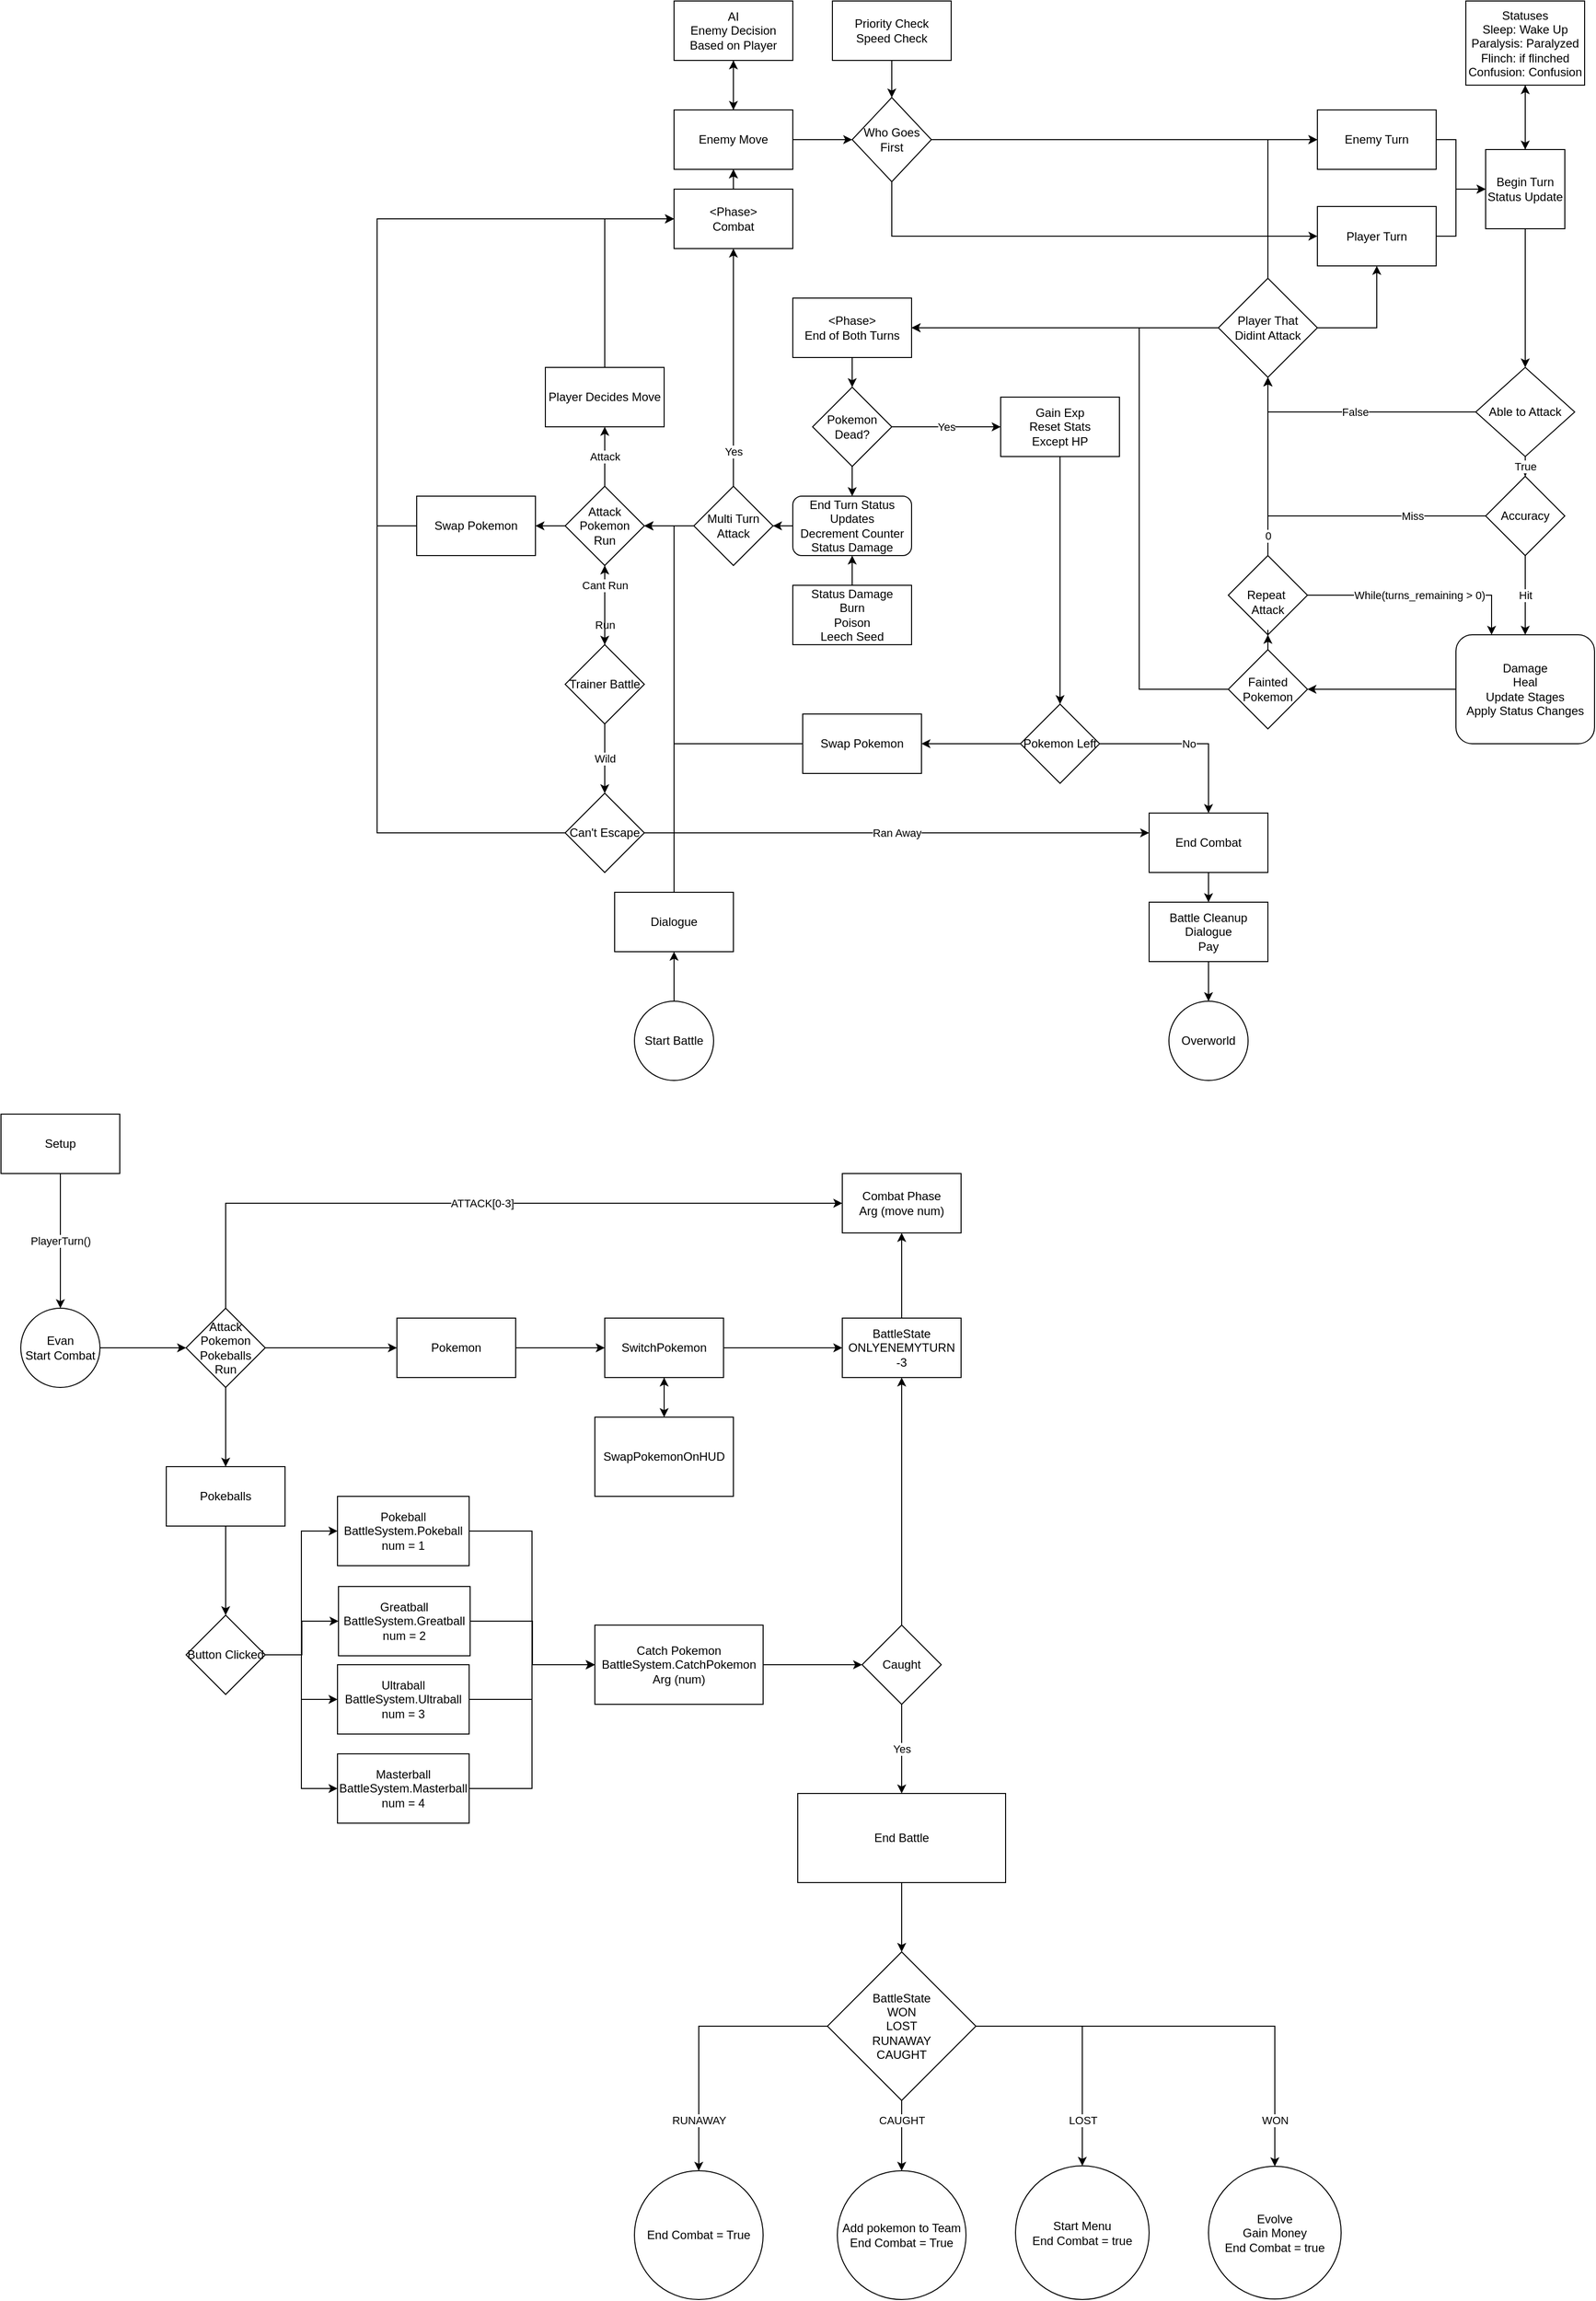 <mxfile version="14.6.0" type="device"><diagram id="C5RBs43oDa-KdzZeNtuy" name="Page-1"><mxGraphModel dx="3242" dy="1072" grid="1" gridSize="10" guides="1" tooltips="1" connect="1" arrows="1" fold="1" page="1" pageScale="1" pageWidth="827" pageHeight="1169" math="0" shadow="0"><root><mxCell id="WIyWlLk6GJQsqaUBKTNV-0"/><mxCell id="WIyWlLk6GJQsqaUBKTNV-1" parent="WIyWlLk6GJQsqaUBKTNV-0"/><mxCell id="QPzHkwEQS8CNSrnrROku-193" style="edgeStyle=orthogonalEdgeStyle;rounded=0;orthogonalLoop=1;jettySize=auto;html=1;entryX=0;entryY=0.5;entryDx=0;entryDy=0;" edge="1" parent="WIyWlLk6GJQsqaUBKTNV-1" source="QPzHkwEQS8CNSrnrROku-3" target="QPzHkwEQS8CNSrnrROku-192"><mxGeometry relative="1" as="geometry"/></mxCell><mxCell id="QPzHkwEQS8CNSrnrROku-194" style="edgeStyle=orthogonalEdgeStyle;rounded=0;orthogonalLoop=1;jettySize=auto;html=1;entryX=0;entryY=0.5;entryDx=0;entryDy=0;" edge="1" parent="WIyWlLk6GJQsqaUBKTNV-1" source="QPzHkwEQS8CNSrnrROku-3" target="QPzHkwEQS8CNSrnrROku-191"><mxGeometry relative="1" as="geometry"><Array as="points"><mxPoint x="260" y="778"/></Array></mxGeometry></mxCell><mxCell id="QPzHkwEQS8CNSrnrROku-3" value="Who Goes First&lt;br&gt;" style="rhombus;whiteSpace=wrap;html=1;" vertex="1" parent="WIyWlLk6GJQsqaUBKTNV-1"><mxGeometry x="220" y="637.5" width="80" height="85" as="geometry"/></mxCell><mxCell id="QPzHkwEQS8CNSrnrROku-172" style="edgeStyle=orthogonalEdgeStyle;rounded=0;orthogonalLoop=1;jettySize=auto;html=1;entryX=0;entryY=0.5;entryDx=0;entryDy=0;exitX=0.5;exitY=0;exitDx=0;exitDy=0;" edge="1" parent="WIyWlLk6GJQsqaUBKTNV-1" source="QPzHkwEQS8CNSrnrROku-4" target="QPzHkwEQS8CNSrnrROku-209"><mxGeometry relative="1" as="geometry"/></mxCell><mxCell id="QPzHkwEQS8CNSrnrROku-4" value="Player Decides Move" style="rounded=0;whiteSpace=wrap;html=1;" vertex="1" parent="WIyWlLk6GJQsqaUBKTNV-1"><mxGeometry x="-90" y="910" width="120" height="60" as="geometry"/></mxCell><mxCell id="QPzHkwEQS8CNSrnrROku-109" style="edgeStyle=orthogonalEdgeStyle;rounded=0;orthogonalLoop=1;jettySize=auto;html=1;" edge="1" parent="WIyWlLk6GJQsqaUBKTNV-1" source="QPzHkwEQS8CNSrnrROku-11" target="QPzHkwEQS8CNSrnrROku-3"><mxGeometry relative="1" as="geometry"/></mxCell><mxCell id="QPzHkwEQS8CNSrnrROku-114" style="edgeStyle=orthogonalEdgeStyle;rounded=0;orthogonalLoop=1;jettySize=auto;html=1;" edge="1" parent="WIyWlLk6GJQsqaUBKTNV-1" source="QPzHkwEQS8CNSrnrROku-11" target="QPzHkwEQS8CNSrnrROku-24"><mxGeometry relative="1" as="geometry"/></mxCell><mxCell id="QPzHkwEQS8CNSrnrROku-11" value="Enemy Move" style="rounded=0;whiteSpace=wrap;html=1;" vertex="1" parent="WIyWlLk6GJQsqaUBKTNV-1"><mxGeometry x="40" y="650" width="120" height="60" as="geometry"/></mxCell><mxCell id="QPzHkwEQS8CNSrnrROku-18" value="False" style="edgeStyle=orthogonalEdgeStyle;rounded=0;orthogonalLoop=1;jettySize=auto;html=1;entryX=0.5;entryY=1;entryDx=0;entryDy=0;exitX=0;exitY=0.5;exitDx=0;exitDy=0;" edge="1" parent="WIyWlLk6GJQsqaUBKTNV-1" source="QPzHkwEQS8CNSrnrROku-16" target="QPzHkwEQS8CNSrnrROku-92"><mxGeometry relative="1" as="geometry"><mxPoint x="600" y="1250" as="targetPoint"/><mxPoint x="920" y="890" as="sourcePoint"/><Array as="points"><mxPoint x="640" y="955"/></Array></mxGeometry></mxCell><mxCell id="QPzHkwEQS8CNSrnrROku-20" value="True" style="edgeStyle=orthogonalEdgeStyle;rounded=0;orthogonalLoop=1;jettySize=auto;html=1;entryX=0.5;entryY=0;entryDx=0;entryDy=0;" edge="1" parent="WIyWlLk6GJQsqaUBKTNV-1" source="QPzHkwEQS8CNSrnrROku-16" target="QPzHkwEQS8CNSrnrROku-62"><mxGeometry relative="1" as="geometry"><mxPoint x="990" y="1000" as="targetPoint"/></mxGeometry></mxCell><mxCell id="QPzHkwEQS8CNSrnrROku-16" value="Able to Attack" style="rhombus;whiteSpace=wrap;html=1;" vertex="1" parent="WIyWlLk6GJQsqaUBKTNV-1"><mxGeometry x="850" y="910" width="100" height="90" as="geometry"/></mxCell><mxCell id="QPzHkwEQS8CNSrnrROku-108" style="edgeStyle=orthogonalEdgeStyle;rounded=0;orthogonalLoop=1;jettySize=auto;html=1;entryX=0.5;entryY=0;entryDx=0;entryDy=0;" edge="1" parent="WIyWlLk6GJQsqaUBKTNV-1" source="QPzHkwEQS8CNSrnrROku-24" target="QPzHkwEQS8CNSrnrROku-11"><mxGeometry relative="1" as="geometry"/></mxCell><mxCell id="QPzHkwEQS8CNSrnrROku-24" value="AI&lt;br&gt;Enemy Decision&lt;br&gt;Based on Player" style="rounded=0;whiteSpace=wrap;html=1;" vertex="1" parent="WIyWlLk6GJQsqaUBKTNV-1"><mxGeometry x="40" y="540" width="120" height="60" as="geometry"/></mxCell><mxCell id="QPzHkwEQS8CNSrnrROku-51" value="" style="edgeStyle=orthogonalEdgeStyle;rounded=0;orthogonalLoop=1;jettySize=auto;html=1;" edge="1" parent="WIyWlLk6GJQsqaUBKTNV-1" source="QPzHkwEQS8CNSrnrROku-28" target="QPzHkwEQS8CNSrnrROku-30"><mxGeometry relative="1" as="geometry"/></mxCell><mxCell id="QPzHkwEQS8CNSrnrROku-28" value="Statuses&lt;br&gt;Sleep: Wake Up&lt;br&gt;Paralysis: Paralyzed&lt;br&gt;Flinch: if flinched&lt;br&gt;Confusion: Confusion" style="rounded=0;whiteSpace=wrap;html=1;" vertex="1" parent="WIyWlLk6GJQsqaUBKTNV-1"><mxGeometry x="840" y="540" width="120" height="85" as="geometry"/></mxCell><mxCell id="QPzHkwEQS8CNSrnrROku-206" value="" style="edgeStyle=orthogonalEdgeStyle;rounded=0;orthogonalLoop=1;jettySize=auto;html=1;" edge="1" parent="WIyWlLk6GJQsqaUBKTNV-1" source="QPzHkwEQS8CNSrnrROku-29" target="QPzHkwEQS8CNSrnrROku-89"><mxGeometry relative="1" as="geometry"/></mxCell><mxCell id="QPzHkwEQS8CNSrnrROku-29" value="End Turn Status Updates&lt;br&gt;Decrement Counter&lt;br&gt;Status Damage" style="rounded=1;whiteSpace=wrap;html=1;" vertex="1" parent="WIyWlLk6GJQsqaUBKTNV-1"><mxGeometry x="160" y="1040" width="120" height="60" as="geometry"/></mxCell><mxCell id="QPzHkwEQS8CNSrnrROku-54" style="edgeStyle=orthogonalEdgeStyle;rounded=0;orthogonalLoop=1;jettySize=auto;html=1;" edge="1" parent="WIyWlLk6GJQsqaUBKTNV-1" source="QPzHkwEQS8CNSrnrROku-30" target="QPzHkwEQS8CNSrnrROku-16"><mxGeometry relative="1" as="geometry"/></mxCell><mxCell id="QPzHkwEQS8CNSrnrROku-55" style="edgeStyle=orthogonalEdgeStyle;rounded=0;orthogonalLoop=1;jettySize=auto;html=1;entryX=0.5;entryY=1;entryDx=0;entryDy=0;" edge="1" parent="WIyWlLk6GJQsqaUBKTNV-1" source="QPzHkwEQS8CNSrnrROku-30" target="QPzHkwEQS8CNSrnrROku-28"><mxGeometry relative="1" as="geometry"><mxPoint x="620" y="639.5" as="targetPoint"/><Array as="points"><mxPoint x="900" y="690"/><mxPoint x="900" y="690"/></Array></mxGeometry></mxCell><mxCell id="QPzHkwEQS8CNSrnrROku-30" value="Begin Turn Status Update" style="whiteSpace=wrap;html=1;aspect=fixed;" vertex="1" parent="WIyWlLk6GJQsqaUBKTNV-1"><mxGeometry x="860" y="690" width="80" height="80" as="geometry"/></mxCell><mxCell id="QPzHkwEQS8CNSrnrROku-203" style="edgeStyle=orthogonalEdgeStyle;rounded=0;orthogonalLoop=1;jettySize=auto;html=1;entryX=1;entryY=0.5;entryDx=0;entryDy=0;" edge="1" parent="WIyWlLk6GJQsqaUBKTNV-1" source="QPzHkwEQS8CNSrnrROku-34" target="QPzHkwEQS8CNSrnrROku-202"><mxGeometry relative="1" as="geometry"/></mxCell><mxCell id="QPzHkwEQS8CNSrnrROku-34" value="Damage&lt;br&gt;Heal&lt;br&gt;Update Stages&lt;br&gt;Apply Status Changes&lt;br&gt;" style="rounded=1;whiteSpace=wrap;html=1;" vertex="1" parent="WIyWlLk6GJQsqaUBKTNV-1"><mxGeometry x="830" y="1180" width="140" height="110" as="geometry"/></mxCell><mxCell id="QPzHkwEQS8CNSrnrROku-80" value="Yes" style="edgeStyle=orthogonalEdgeStyle;rounded=0;orthogonalLoop=1;jettySize=auto;html=1;entryX=0;entryY=0.5;entryDx=0;entryDy=0;" edge="1" parent="WIyWlLk6GJQsqaUBKTNV-1" source="QPzHkwEQS8CNSrnrROku-56" target="QPzHkwEQS8CNSrnrROku-81"><mxGeometry relative="1" as="geometry"><mxPoint x="330" y="960.0" as="targetPoint"/></mxGeometry></mxCell><mxCell id="QPzHkwEQS8CNSrnrROku-208" value="" style="edgeStyle=orthogonalEdgeStyle;rounded=0;orthogonalLoop=1;jettySize=auto;html=1;" edge="1" parent="WIyWlLk6GJQsqaUBKTNV-1" source="QPzHkwEQS8CNSrnrROku-56" target="QPzHkwEQS8CNSrnrROku-29"><mxGeometry relative="1" as="geometry"/></mxCell><mxCell id="QPzHkwEQS8CNSrnrROku-56" value="Pokemon Dead?" style="rhombus;whiteSpace=wrap;html=1;" vertex="1" parent="WIyWlLk6GJQsqaUBKTNV-1"><mxGeometry x="180" y="930" width="80" height="80" as="geometry"/></mxCell><mxCell id="QPzHkwEQS8CNSrnrROku-63" value="Miss" style="edgeStyle=orthogonalEdgeStyle;rounded=0;orthogonalLoop=1;jettySize=auto;html=1;entryX=0.5;entryY=1;entryDx=0;entryDy=0;" edge="1" parent="WIyWlLk6GJQsqaUBKTNV-1" source="QPzHkwEQS8CNSrnrROku-62" target="QPzHkwEQS8CNSrnrROku-92"><mxGeometry x="-0.59" relative="1" as="geometry"><mxPoint as="offset"/></mxGeometry></mxCell><mxCell id="QPzHkwEQS8CNSrnrROku-77" value="Hit" style="edgeStyle=orthogonalEdgeStyle;rounded=0;orthogonalLoop=1;jettySize=auto;html=1;" edge="1" parent="WIyWlLk6GJQsqaUBKTNV-1" source="QPzHkwEQS8CNSrnrROku-62" target="QPzHkwEQS8CNSrnrROku-34"><mxGeometry relative="1" as="geometry"/></mxCell><mxCell id="QPzHkwEQS8CNSrnrROku-62" value="Accuracy" style="rhombus;whiteSpace=wrap;html=1;" vertex="1" parent="WIyWlLk6GJQsqaUBKTNV-1"><mxGeometry x="860" y="1020" width="80" height="80" as="geometry"/></mxCell><mxCell id="QPzHkwEQS8CNSrnrROku-98" value="While(turns_remaining &amp;gt; 0)" style="edgeStyle=orthogonalEdgeStyle;rounded=0;orthogonalLoop=1;jettySize=auto;html=1;entryX=0.25;entryY=0;entryDx=0;entryDy=0;exitX=1;exitY=0.5;exitDx=0;exitDy=0;" edge="1" parent="WIyWlLk6GJQsqaUBKTNV-1" source="QPzHkwEQS8CNSrnrROku-70"><mxGeometry relative="1" as="geometry"><mxPoint x="761.0" y="1150" as="sourcePoint"/><mxPoint x="866.0" y="1180" as="targetPoint"/><Array as="points"><mxPoint x="866" y="1140"/></Array></mxGeometry></mxCell><mxCell id="QPzHkwEQS8CNSrnrROku-134" value="0" style="edgeStyle=orthogonalEdgeStyle;rounded=0;orthogonalLoop=1;jettySize=auto;html=1;" edge="1" parent="WIyWlLk6GJQsqaUBKTNV-1" source="QPzHkwEQS8CNSrnrROku-70" target="QPzHkwEQS8CNSrnrROku-92"><mxGeometry x="-0.773" relative="1" as="geometry"><Array as="points"><mxPoint x="640" y="1010"/><mxPoint x="640" y="1010"/></Array><mxPoint as="offset"/></mxGeometry></mxCell><mxCell id="QPzHkwEQS8CNSrnrROku-70" value="&lt;br&gt;Repeat&amp;nbsp; &lt;br&gt;Attack" style="rhombus;whiteSpace=wrap;html=1;" vertex="1" parent="WIyWlLk6GJQsqaUBKTNV-1"><mxGeometry x="600" y="1100" width="80" height="80" as="geometry"/></mxCell><mxCell id="QPzHkwEQS8CNSrnrROku-117" style="edgeStyle=orthogonalEdgeStyle;rounded=0;orthogonalLoop=1;jettySize=auto;html=1;entryX=0.5;entryY=0;entryDx=0;entryDy=0;" edge="1" parent="WIyWlLk6GJQsqaUBKTNV-1" source="QPzHkwEQS8CNSrnrROku-81" target="QPzHkwEQS8CNSrnrROku-123"><mxGeometry relative="1" as="geometry"/></mxCell><mxCell id="QPzHkwEQS8CNSrnrROku-81" value="Gain Exp&lt;br&gt;Reset Stats&lt;br&gt;Except HP" style="rounded=0;whiteSpace=wrap;html=1;" vertex="1" parent="WIyWlLk6GJQsqaUBKTNV-1"><mxGeometry x="370" y="940" width="120" height="60" as="geometry"/></mxCell><mxCell id="QPzHkwEQS8CNSrnrROku-176" style="edgeStyle=orthogonalEdgeStyle;rounded=0;orthogonalLoop=1;jettySize=auto;html=1;entryX=1;entryY=0.5;entryDx=0;entryDy=0;" edge="1" parent="WIyWlLk6GJQsqaUBKTNV-1" source="QPzHkwEQS8CNSrnrROku-89" target="QPzHkwEQS8CNSrnrROku-115"><mxGeometry relative="1" as="geometry"/></mxCell><mxCell id="QPzHkwEQS8CNSrnrROku-178" value="Yes" style="edgeStyle=orthogonalEdgeStyle;rounded=0;orthogonalLoop=1;jettySize=auto;html=1;entryX=0.5;entryY=1;entryDx=0;entryDy=0;exitX=0.5;exitY=0;exitDx=0;exitDy=0;" edge="1" parent="WIyWlLk6GJQsqaUBKTNV-1" source="QPzHkwEQS8CNSrnrROku-89" target="QPzHkwEQS8CNSrnrROku-209"><mxGeometry x="-0.716" relative="1" as="geometry"><Array as="points"><mxPoint x="100" y="800"/><mxPoint x="100" y="800"/></Array><mxPoint y="-1" as="offset"/></mxGeometry></mxCell><mxCell id="QPzHkwEQS8CNSrnrROku-89" value="Multi Turn Attack" style="rhombus;whiteSpace=wrap;html=1;" vertex="1" parent="WIyWlLk6GJQsqaUBKTNV-1"><mxGeometry x="60" y="1030" width="80" height="80" as="geometry"/></mxCell><mxCell id="QPzHkwEQS8CNSrnrROku-133" value="" style="edgeStyle=orthogonalEdgeStyle;rounded=0;orthogonalLoop=1;jettySize=auto;html=1;" edge="1" parent="WIyWlLk6GJQsqaUBKTNV-1" source="QPzHkwEQS8CNSrnrROku-92" target="QPzHkwEQS8CNSrnrROku-144"><mxGeometry relative="1" as="geometry"><Array as="points"><mxPoint x="480" y="870"/><mxPoint x="480" y="870"/></Array></mxGeometry></mxCell><mxCell id="QPzHkwEQS8CNSrnrROku-199" style="edgeStyle=orthogonalEdgeStyle;rounded=0;orthogonalLoop=1;jettySize=auto;html=1;entryX=0;entryY=0.5;entryDx=0;entryDy=0;" edge="1" parent="WIyWlLk6GJQsqaUBKTNV-1" source="QPzHkwEQS8CNSrnrROku-92" target="QPzHkwEQS8CNSrnrROku-192"><mxGeometry relative="1" as="geometry"/></mxCell><mxCell id="QPzHkwEQS8CNSrnrROku-201" style="edgeStyle=orthogonalEdgeStyle;rounded=0;orthogonalLoop=1;jettySize=auto;html=1;entryX=0.5;entryY=1;entryDx=0;entryDy=0;" edge="1" parent="WIyWlLk6GJQsqaUBKTNV-1" source="QPzHkwEQS8CNSrnrROku-92" target="QPzHkwEQS8CNSrnrROku-191"><mxGeometry relative="1" as="geometry"><Array as="points"><mxPoint x="750" y="870"/></Array></mxGeometry></mxCell><mxCell id="QPzHkwEQS8CNSrnrROku-92" value="Player That &lt;br&gt;Didint Attack" style="rhombus;whiteSpace=wrap;html=1;" vertex="1" parent="WIyWlLk6GJQsqaUBKTNV-1"><mxGeometry x="590" y="820" width="100" height="100" as="geometry"/></mxCell><mxCell id="QPzHkwEQS8CNSrnrROku-177" value="Attack" style="edgeStyle=orthogonalEdgeStyle;rounded=0;orthogonalLoop=1;jettySize=auto;html=1;entryX=0.5;entryY=1;entryDx=0;entryDy=0;" edge="1" parent="WIyWlLk6GJQsqaUBKTNV-1" source="QPzHkwEQS8CNSrnrROku-115" target="QPzHkwEQS8CNSrnrROku-4"><mxGeometry relative="1" as="geometry"/></mxCell><mxCell id="QPzHkwEQS8CNSrnrROku-180" style="edgeStyle=orthogonalEdgeStyle;rounded=0;orthogonalLoop=1;jettySize=auto;html=1;entryX=1;entryY=0.5;entryDx=0;entryDy=0;" edge="1" parent="WIyWlLk6GJQsqaUBKTNV-1" source="QPzHkwEQS8CNSrnrROku-115" target="QPzHkwEQS8CNSrnrROku-116"><mxGeometry relative="1" as="geometry"/></mxCell><mxCell id="QPzHkwEQS8CNSrnrROku-187" value="Run" style="edgeStyle=orthogonalEdgeStyle;rounded=0;orthogonalLoop=1;jettySize=auto;html=1;entryX=0.5;entryY=0;entryDx=0;entryDy=0;" edge="1" parent="WIyWlLk6GJQsqaUBKTNV-1" source="QPzHkwEQS8CNSrnrROku-115" target="QPzHkwEQS8CNSrnrROku-135"><mxGeometry x="0.5" relative="1" as="geometry"><mxPoint as="offset"/></mxGeometry></mxCell><mxCell id="QPzHkwEQS8CNSrnrROku-115" value="Attack&lt;br&gt;Pokemon&lt;br&gt;Run" style="rhombus;whiteSpace=wrap;html=1;" vertex="1" parent="WIyWlLk6GJQsqaUBKTNV-1"><mxGeometry x="-70" y="1030" width="80" height="80" as="geometry"/></mxCell><mxCell id="QPzHkwEQS8CNSrnrROku-129" style="edgeStyle=orthogonalEdgeStyle;rounded=0;orthogonalLoop=1;jettySize=auto;html=1;entryX=0;entryY=0.5;entryDx=0;entryDy=0;exitX=0;exitY=0.5;exitDx=0;exitDy=0;" edge="1" parent="WIyWlLk6GJQsqaUBKTNV-1" source="QPzHkwEQS8CNSrnrROku-116" target="QPzHkwEQS8CNSrnrROku-209"><mxGeometry relative="1" as="geometry"><Array as="points"><mxPoint x="-260" y="1070"/><mxPoint x="-260" y="760"/></Array></mxGeometry></mxCell><mxCell id="QPzHkwEQS8CNSrnrROku-116" value="Swap Pokemon" style="rounded=0;whiteSpace=wrap;html=1;" vertex="1" parent="WIyWlLk6GJQsqaUBKTNV-1"><mxGeometry x="-220" y="1040" width="120" height="60" as="geometry"/></mxCell><mxCell id="QPzHkwEQS8CNSrnrROku-125" value="No" style="edgeStyle=orthogonalEdgeStyle;rounded=0;orthogonalLoop=1;jettySize=auto;html=1;" edge="1" parent="WIyWlLk6GJQsqaUBKTNV-1" source="QPzHkwEQS8CNSrnrROku-123" target="QPzHkwEQS8CNSrnrROku-126"><mxGeometry relative="1" as="geometry"><mxPoint x="580.0" y="1400" as="targetPoint"/></mxGeometry></mxCell><mxCell id="QPzHkwEQS8CNSrnrROku-167" style="edgeStyle=orthogonalEdgeStyle;rounded=0;orthogonalLoop=1;jettySize=auto;html=1;entryX=1;entryY=0.5;entryDx=0;entryDy=0;" edge="1" parent="WIyWlLk6GJQsqaUBKTNV-1" source="QPzHkwEQS8CNSrnrROku-123" target="QPzHkwEQS8CNSrnrROku-166"><mxGeometry relative="1" as="geometry"/></mxCell><mxCell id="QPzHkwEQS8CNSrnrROku-123" value="Pokemon Left" style="rhombus;whiteSpace=wrap;html=1;" vertex="1" parent="WIyWlLk6GJQsqaUBKTNV-1"><mxGeometry x="390" y="1250" width="80" height="80" as="geometry"/></mxCell><mxCell id="QPzHkwEQS8CNSrnrROku-152" style="edgeStyle=orthogonalEdgeStyle;rounded=0;orthogonalLoop=1;jettySize=auto;html=1;entryX=0.5;entryY=0;entryDx=0;entryDy=0;" edge="1" parent="WIyWlLk6GJQsqaUBKTNV-1" source="QPzHkwEQS8CNSrnrROku-126" target="QPzHkwEQS8CNSrnrROku-183"><mxGeometry relative="1" as="geometry"><mxPoint x="580.059" y="1450" as="targetPoint"/></mxGeometry></mxCell><mxCell id="QPzHkwEQS8CNSrnrROku-126" value="End Combat" style="rounded=0;whiteSpace=wrap;html=1;" vertex="1" parent="WIyWlLk6GJQsqaUBKTNV-1"><mxGeometry x="520.0" y="1360" width="120" height="60" as="geometry"/></mxCell><mxCell id="QPzHkwEQS8CNSrnrROku-140" value="Wild" style="edgeStyle=orthogonalEdgeStyle;rounded=0;orthogonalLoop=1;jettySize=auto;html=1;entryX=0.5;entryY=0;entryDx=0;entryDy=0;" edge="1" parent="WIyWlLk6GJQsqaUBKTNV-1" source="QPzHkwEQS8CNSrnrROku-135" target="QPzHkwEQS8CNSrnrROku-139"><mxGeometry relative="1" as="geometry"/></mxCell><mxCell id="QPzHkwEQS8CNSrnrROku-188" value="Cant Run" style="edgeStyle=orthogonalEdgeStyle;rounded=0;orthogonalLoop=1;jettySize=auto;html=1;entryX=0.5;entryY=1;entryDx=0;entryDy=0;" edge="1" parent="WIyWlLk6GJQsqaUBKTNV-1" source="QPzHkwEQS8CNSrnrROku-135" target="QPzHkwEQS8CNSrnrROku-115"><mxGeometry x="0.5" relative="1" as="geometry"><mxPoint as="offset"/></mxGeometry></mxCell><mxCell id="QPzHkwEQS8CNSrnrROku-135" value="Trainer Battle" style="rhombus;whiteSpace=wrap;html=1;" vertex="1" parent="WIyWlLk6GJQsqaUBKTNV-1"><mxGeometry x="-70" y="1190" width="80" height="80" as="geometry"/></mxCell><mxCell id="QPzHkwEQS8CNSrnrROku-141" value="Ran Away" style="edgeStyle=orthogonalEdgeStyle;rounded=0;orthogonalLoop=1;jettySize=auto;html=1;exitX=1;exitY=0.5;exitDx=0;exitDy=0;" edge="1" parent="WIyWlLk6GJQsqaUBKTNV-1" source="QPzHkwEQS8CNSrnrROku-139" target="QPzHkwEQS8CNSrnrROku-126"><mxGeometry relative="1" as="geometry"><Array as="points"><mxPoint x="90" y="1380"/><mxPoint x="90" y="1380"/></Array></mxGeometry></mxCell><mxCell id="QPzHkwEQS8CNSrnrROku-189" style="edgeStyle=orthogonalEdgeStyle;rounded=0;orthogonalLoop=1;jettySize=auto;html=1;entryX=0;entryY=0.5;entryDx=0;entryDy=0;" edge="1" parent="WIyWlLk6GJQsqaUBKTNV-1" source="QPzHkwEQS8CNSrnrROku-139" target="QPzHkwEQS8CNSrnrROku-209"><mxGeometry relative="1" as="geometry"><Array as="points"><mxPoint x="-260" y="1380"/><mxPoint x="-260" y="760"/></Array></mxGeometry></mxCell><mxCell id="QPzHkwEQS8CNSrnrROku-139" value="Can't Escape" style="rhombus;whiteSpace=wrap;html=1;" vertex="1" parent="WIyWlLk6GJQsqaUBKTNV-1"><mxGeometry x="-70" y="1340" width="80" height="80" as="geometry"/></mxCell><mxCell id="QPzHkwEQS8CNSrnrROku-207" value="" style="edgeStyle=orthogonalEdgeStyle;rounded=0;orthogonalLoop=1;jettySize=auto;html=1;" edge="1" parent="WIyWlLk6GJQsqaUBKTNV-1" source="QPzHkwEQS8CNSrnrROku-144" target="QPzHkwEQS8CNSrnrROku-56"><mxGeometry relative="1" as="geometry"/></mxCell><mxCell id="QPzHkwEQS8CNSrnrROku-144" value="&amp;lt;Phase&amp;gt;&lt;br&gt;End of Both Turns" style="rounded=0;whiteSpace=wrap;html=1;" vertex="1" parent="WIyWlLk6GJQsqaUBKTNV-1"><mxGeometry x="160" y="840" width="120" height="60" as="geometry"/></mxCell><mxCell id="QPzHkwEQS8CNSrnrROku-150" style="edgeStyle=orthogonalEdgeStyle;rounded=0;orthogonalLoop=1;jettySize=auto;html=1;entryX=0.5;entryY=1;entryDx=0;entryDy=0;" edge="1" parent="WIyWlLk6GJQsqaUBKTNV-1" source="QPzHkwEQS8CNSrnrROku-149" target="QPzHkwEQS8CNSrnrROku-29"><mxGeometry relative="1" as="geometry"/></mxCell><mxCell id="QPzHkwEQS8CNSrnrROku-149" value="Status Damage&lt;br&gt;Burn&lt;br&gt;Poison&lt;br&gt;Leech Seed&lt;br&gt;" style="rounded=0;whiteSpace=wrap;html=1;" vertex="1" parent="WIyWlLk6GJQsqaUBKTNV-1"><mxGeometry x="160" y="1130" width="120" height="60" as="geometry"/></mxCell><mxCell id="QPzHkwEQS8CNSrnrROku-159" value="Overworld" style="ellipse;whiteSpace=wrap;html=1;aspect=fixed;" vertex="1" parent="WIyWlLk6GJQsqaUBKTNV-1"><mxGeometry x="540" y="1550" width="80" height="80" as="geometry"/></mxCell><mxCell id="QPzHkwEQS8CNSrnrROku-163" style="edgeStyle=orthogonalEdgeStyle;rounded=0;orthogonalLoop=1;jettySize=auto;html=1;entryX=0.5;entryY=1;entryDx=0;entryDy=0;" edge="1" parent="WIyWlLk6GJQsqaUBKTNV-1" source="QPzHkwEQS8CNSrnrROku-161" target="QPzHkwEQS8CNSrnrROku-162"><mxGeometry relative="1" as="geometry"/></mxCell><mxCell id="QPzHkwEQS8CNSrnrROku-161" value="Start Battle" style="ellipse;whiteSpace=wrap;html=1;aspect=fixed;" vertex="1" parent="WIyWlLk6GJQsqaUBKTNV-1"><mxGeometry y="1550" width="80" height="80" as="geometry"/></mxCell><mxCell id="QPzHkwEQS8CNSrnrROku-164" style="edgeStyle=orthogonalEdgeStyle;rounded=0;orthogonalLoop=1;jettySize=auto;html=1;entryX=1;entryY=0.5;entryDx=0;entryDy=0;" edge="1" parent="WIyWlLk6GJQsqaUBKTNV-1" source="QPzHkwEQS8CNSrnrROku-162" target="QPzHkwEQS8CNSrnrROku-115"><mxGeometry relative="1" as="geometry"><Array as="points"><mxPoint x="40" y="1070"/></Array></mxGeometry></mxCell><mxCell id="QPzHkwEQS8CNSrnrROku-162" value="Dialogue" style="rounded=0;whiteSpace=wrap;html=1;" vertex="1" parent="WIyWlLk6GJQsqaUBKTNV-1"><mxGeometry x="-20" y="1440" width="120" height="60" as="geometry"/></mxCell><mxCell id="QPzHkwEQS8CNSrnrROku-168" style="edgeStyle=orthogonalEdgeStyle;rounded=0;orthogonalLoop=1;jettySize=auto;html=1;entryX=1;entryY=0.5;entryDx=0;entryDy=0;exitX=0;exitY=0.5;exitDx=0;exitDy=0;" edge="1" parent="WIyWlLk6GJQsqaUBKTNV-1" source="QPzHkwEQS8CNSrnrROku-166" target="QPzHkwEQS8CNSrnrROku-115"><mxGeometry relative="1" as="geometry"><Array as="points"><mxPoint x="40" y="1290"/><mxPoint x="40" y="1070"/></Array></mxGeometry></mxCell><mxCell id="QPzHkwEQS8CNSrnrROku-166" value="Swap Pokemon" style="rounded=0;whiteSpace=wrap;html=1;" vertex="1" parent="WIyWlLk6GJQsqaUBKTNV-1"><mxGeometry x="170" y="1260" width="120" height="60" as="geometry"/></mxCell><mxCell id="QPzHkwEQS8CNSrnrROku-182" style="edgeStyle=orthogonalEdgeStyle;rounded=0;orthogonalLoop=1;jettySize=auto;html=1;" edge="1" parent="WIyWlLk6GJQsqaUBKTNV-1" source="QPzHkwEQS8CNSrnrROku-181" target="QPzHkwEQS8CNSrnrROku-3"><mxGeometry relative="1" as="geometry"/></mxCell><mxCell id="QPzHkwEQS8CNSrnrROku-181" value="Priority Check&lt;br&gt;Speed Check&lt;br&gt;" style="rounded=0;whiteSpace=wrap;html=1;" vertex="1" parent="WIyWlLk6GJQsqaUBKTNV-1"><mxGeometry x="200" y="540" width="120" height="60" as="geometry"/></mxCell><mxCell id="QPzHkwEQS8CNSrnrROku-184" style="edgeStyle=orthogonalEdgeStyle;rounded=0;orthogonalLoop=1;jettySize=auto;html=1;entryX=0.5;entryY=0;entryDx=0;entryDy=0;" edge="1" parent="WIyWlLk6GJQsqaUBKTNV-1" source="QPzHkwEQS8CNSrnrROku-183" target="QPzHkwEQS8CNSrnrROku-159"><mxGeometry relative="1" as="geometry"/></mxCell><mxCell id="QPzHkwEQS8CNSrnrROku-183" value="Battle Cleanup&lt;br&gt;Dialogue&lt;br&gt;Pay" style="rounded=0;whiteSpace=wrap;html=1;" vertex="1" parent="WIyWlLk6GJQsqaUBKTNV-1"><mxGeometry x="520" y="1450" width="120" height="60" as="geometry"/></mxCell><mxCell id="QPzHkwEQS8CNSrnrROku-196" style="edgeStyle=orthogonalEdgeStyle;rounded=0;orthogonalLoop=1;jettySize=auto;html=1;exitX=1;exitY=0.5;exitDx=0;exitDy=0;entryX=0;entryY=0.5;entryDx=0;entryDy=0;" edge="1" parent="WIyWlLk6GJQsqaUBKTNV-1" source="QPzHkwEQS8CNSrnrROku-191" target="QPzHkwEQS8CNSrnrROku-30"><mxGeometry relative="1" as="geometry"><mxPoint x="860" y="700" as="targetPoint"/><Array as="points"><mxPoint x="830" y="778"/><mxPoint x="830" y="730"/></Array></mxGeometry></mxCell><mxCell id="QPzHkwEQS8CNSrnrROku-191" value="Player Turn" style="rounded=0;whiteSpace=wrap;html=1;" vertex="1" parent="WIyWlLk6GJQsqaUBKTNV-1"><mxGeometry x="690" y="747.5" width="120" height="60" as="geometry"/></mxCell><mxCell id="QPzHkwEQS8CNSrnrROku-195" style="edgeStyle=orthogonalEdgeStyle;rounded=0;orthogonalLoop=1;jettySize=auto;html=1;" edge="1" parent="WIyWlLk6GJQsqaUBKTNV-1" source="QPzHkwEQS8CNSrnrROku-192" target="QPzHkwEQS8CNSrnrROku-30"><mxGeometry relative="1" as="geometry"><Array as="points"><mxPoint x="830" y="680"/><mxPoint x="830" y="730"/></Array></mxGeometry></mxCell><mxCell id="QPzHkwEQS8CNSrnrROku-192" value="Enemy Turn" style="rounded=0;whiteSpace=wrap;html=1;" vertex="1" parent="WIyWlLk6GJQsqaUBKTNV-1"><mxGeometry x="690" y="650" width="120" height="60" as="geometry"/></mxCell><mxCell id="QPzHkwEQS8CNSrnrROku-204" style="edgeStyle=orthogonalEdgeStyle;rounded=0;orthogonalLoop=1;jettySize=auto;html=1;entryX=0.5;entryY=1;entryDx=0;entryDy=0;" edge="1" parent="WIyWlLk6GJQsqaUBKTNV-1" source="QPzHkwEQS8CNSrnrROku-202" target="QPzHkwEQS8CNSrnrROku-70"><mxGeometry relative="1" as="geometry"/></mxCell><mxCell id="QPzHkwEQS8CNSrnrROku-205" style="edgeStyle=orthogonalEdgeStyle;rounded=0;orthogonalLoop=1;jettySize=auto;html=1;" edge="1" parent="WIyWlLk6GJQsqaUBKTNV-1" source="QPzHkwEQS8CNSrnrROku-202"><mxGeometry relative="1" as="geometry"><mxPoint x="280" y="870" as="targetPoint"/><Array as="points"><mxPoint x="510" y="1235"/><mxPoint x="510" y="870"/><mxPoint x="280" y="870"/></Array></mxGeometry></mxCell><mxCell id="QPzHkwEQS8CNSrnrROku-202" value="Fainted Pokemon" style="rhombus;whiteSpace=wrap;html=1;" vertex="1" parent="WIyWlLk6GJQsqaUBKTNV-1"><mxGeometry x="600" y="1195" width="80" height="80" as="geometry"/></mxCell><mxCell id="QPzHkwEQS8CNSrnrROku-210" style="edgeStyle=orthogonalEdgeStyle;rounded=0;orthogonalLoop=1;jettySize=auto;html=1;entryX=0.5;entryY=1;entryDx=0;entryDy=0;" edge="1" parent="WIyWlLk6GJQsqaUBKTNV-1" source="QPzHkwEQS8CNSrnrROku-209" target="QPzHkwEQS8CNSrnrROku-11"><mxGeometry relative="1" as="geometry"/></mxCell><mxCell id="QPzHkwEQS8CNSrnrROku-211" value="" style="edgeStyle=orthogonalEdgeStyle;rounded=0;orthogonalLoop=1;jettySize=auto;html=1;" edge="1" parent="WIyWlLk6GJQsqaUBKTNV-1" source="QPzHkwEQS8CNSrnrROku-209" target="QPzHkwEQS8CNSrnrROku-11"><mxGeometry relative="1" as="geometry"/></mxCell><mxCell id="QPzHkwEQS8CNSrnrROku-209" value="&amp;lt;Phase&amp;gt;&lt;br&gt;Combat" style="rounded=0;whiteSpace=wrap;html=1;" vertex="1" parent="WIyWlLk6GJQsqaUBKTNV-1"><mxGeometry x="40" y="730" width="120" height="60" as="geometry"/></mxCell><mxCell id="QPzHkwEQS8CNSrnrROku-217" style="edgeStyle=orthogonalEdgeStyle;rounded=0;orthogonalLoop=1;jettySize=auto;html=1;" edge="1" parent="WIyWlLk6GJQsqaUBKTNV-1" source="QPzHkwEQS8CNSrnrROku-215" target="QPzHkwEQS8CNSrnrROku-216"><mxGeometry relative="1" as="geometry"/></mxCell><mxCell id="QPzHkwEQS8CNSrnrROku-215" value="Evan&lt;br&gt;Start Combat" style="ellipse;whiteSpace=wrap;html=1;aspect=fixed;" vertex="1" parent="WIyWlLk6GJQsqaUBKTNV-1"><mxGeometry x="-620" y="1860" width="80" height="80" as="geometry"/></mxCell><mxCell id="QPzHkwEQS8CNSrnrROku-218" value="ATTACK[0-3]" style="edgeStyle=orthogonalEdgeStyle;rounded=0;orthogonalLoop=1;jettySize=auto;html=1;exitX=0.5;exitY=0;exitDx=0;exitDy=0;entryX=0;entryY=0.5;entryDx=0;entryDy=0;" edge="1" parent="WIyWlLk6GJQsqaUBKTNV-1" source="QPzHkwEQS8CNSrnrROku-216" target="QPzHkwEQS8CNSrnrROku-219"><mxGeometry relative="1" as="geometry"><mxPoint x="-210" y="1900" as="targetPoint"/></mxGeometry></mxCell><mxCell id="QPzHkwEQS8CNSrnrROku-224" style="edgeStyle=orthogonalEdgeStyle;rounded=0;orthogonalLoop=1;jettySize=auto;html=1;entryX=0;entryY=0.5;entryDx=0;entryDy=0;" edge="1" parent="WIyWlLk6GJQsqaUBKTNV-1" source="QPzHkwEQS8CNSrnrROku-216" target="QPzHkwEQS8CNSrnrROku-225"><mxGeometry relative="1" as="geometry"><mxPoint x="-270" y="1900" as="targetPoint"/></mxGeometry></mxCell><mxCell id="QPzHkwEQS8CNSrnrROku-277" style="edgeStyle=orthogonalEdgeStyle;rounded=0;orthogonalLoop=1;jettySize=auto;html=1;" edge="1" parent="WIyWlLk6GJQsqaUBKTNV-1" source="QPzHkwEQS8CNSrnrROku-216" target="QPzHkwEQS8CNSrnrROku-276"><mxGeometry relative="1" as="geometry"/></mxCell><mxCell id="QPzHkwEQS8CNSrnrROku-216" value="Attack&lt;br&gt;Pokemon&lt;br&gt;Pokeballs&lt;br&gt;Run" style="rhombus;whiteSpace=wrap;html=1;" vertex="1" parent="WIyWlLk6GJQsqaUBKTNV-1"><mxGeometry x="-453" y="1860" width="80" height="80" as="geometry"/></mxCell><mxCell id="QPzHkwEQS8CNSrnrROku-219" value="Combat Phase&lt;br&gt;Arg (move num)" style="rounded=0;whiteSpace=wrap;html=1;" vertex="1" parent="WIyWlLk6GJQsqaUBKTNV-1"><mxGeometry x="210" y="1724" width="120" height="60" as="geometry"/></mxCell><mxCell id="QPzHkwEQS8CNSrnrROku-241" style="edgeStyle=orthogonalEdgeStyle;rounded=0;orthogonalLoop=1;jettySize=auto;html=1;entryX=0;entryY=0.5;entryDx=0;entryDy=0;" edge="1" parent="WIyWlLk6GJQsqaUBKTNV-1" source="QPzHkwEQS8CNSrnrROku-221" target="QPzHkwEQS8CNSrnrROku-240"><mxGeometry relative="1" as="geometry"/></mxCell><mxCell id="QPzHkwEQS8CNSrnrROku-221" value="Pokeball&lt;br&gt;BattleSystem.Pokeball&lt;br&gt;num = 1" style="rounded=0;whiteSpace=wrap;html=1;" vertex="1" parent="WIyWlLk6GJQsqaUBKTNV-1"><mxGeometry x="-300" y="2050" width="133" height="70" as="geometry"/></mxCell><mxCell id="QPzHkwEQS8CNSrnrROku-280" style="edgeStyle=orthogonalEdgeStyle;rounded=0;orthogonalLoop=1;jettySize=auto;html=1;" edge="1" parent="WIyWlLk6GJQsqaUBKTNV-1" source="QPzHkwEQS8CNSrnrROku-225" target="QPzHkwEQS8CNSrnrROku-279"><mxGeometry relative="1" as="geometry"/></mxCell><mxCell id="QPzHkwEQS8CNSrnrROku-225" value="Pokemon" style="rounded=0;whiteSpace=wrap;html=1;" vertex="1" parent="WIyWlLk6GJQsqaUBKTNV-1"><mxGeometry x="-240" y="1870" width="120" height="60" as="geometry"/></mxCell><mxCell id="QPzHkwEQS8CNSrnrROku-242" style="edgeStyle=orthogonalEdgeStyle;rounded=0;orthogonalLoop=1;jettySize=auto;html=1;" edge="1" parent="WIyWlLk6GJQsqaUBKTNV-1" source="QPzHkwEQS8CNSrnrROku-226" target="QPzHkwEQS8CNSrnrROku-240"><mxGeometry relative="1" as="geometry"/></mxCell><mxCell id="QPzHkwEQS8CNSrnrROku-226" value="Greatball&lt;br&gt;BattleSystem.Greatball&lt;br&gt;num =&amp;nbsp;2" style="rounded=0;whiteSpace=wrap;html=1;" vertex="1" parent="WIyWlLk6GJQsqaUBKTNV-1"><mxGeometry x="-299" y="2141" width="133" height="70" as="geometry"/></mxCell><mxCell id="QPzHkwEQS8CNSrnrROku-243" style="edgeStyle=orthogonalEdgeStyle;rounded=0;orthogonalLoop=1;jettySize=auto;html=1;entryX=0;entryY=0.5;entryDx=0;entryDy=0;" edge="1" parent="WIyWlLk6GJQsqaUBKTNV-1" source="QPzHkwEQS8CNSrnrROku-227" target="QPzHkwEQS8CNSrnrROku-240"><mxGeometry relative="1" as="geometry"/></mxCell><mxCell id="QPzHkwEQS8CNSrnrROku-227" value="Ultraball&lt;br&gt;BattleSystem.Ultraball&lt;br&gt;num =&amp;nbsp;3" style="rounded=0;whiteSpace=wrap;html=1;" vertex="1" parent="WIyWlLk6GJQsqaUBKTNV-1"><mxGeometry x="-300" y="2220" width="133" height="70" as="geometry"/></mxCell><mxCell id="QPzHkwEQS8CNSrnrROku-244" style="edgeStyle=orthogonalEdgeStyle;rounded=0;orthogonalLoop=1;jettySize=auto;html=1;entryX=0;entryY=0.5;entryDx=0;entryDy=0;" edge="1" parent="WIyWlLk6GJQsqaUBKTNV-1" source="QPzHkwEQS8CNSrnrROku-228" target="QPzHkwEQS8CNSrnrROku-240"><mxGeometry relative="1" as="geometry"/></mxCell><mxCell id="QPzHkwEQS8CNSrnrROku-228" value="Masterball&lt;br&gt;BattleSystem.Masterball&lt;br&gt;num =&amp;nbsp;4" style="rounded=0;whiteSpace=wrap;html=1;" vertex="1" parent="WIyWlLk6GJQsqaUBKTNV-1"><mxGeometry x="-300" y="2310" width="133" height="70" as="geometry"/></mxCell><mxCell id="QPzHkwEQS8CNSrnrROku-236" style="edgeStyle=orthogonalEdgeStyle;rounded=0;orthogonalLoop=1;jettySize=auto;html=1;entryX=0;entryY=0.5;entryDx=0;entryDy=0;" edge="1" parent="WIyWlLk6GJQsqaUBKTNV-1" source="QPzHkwEQS8CNSrnrROku-229" target="QPzHkwEQS8CNSrnrROku-221"><mxGeometry relative="1" as="geometry"/></mxCell><mxCell id="QPzHkwEQS8CNSrnrROku-237" style="edgeStyle=orthogonalEdgeStyle;rounded=0;orthogonalLoop=1;jettySize=auto;html=1;entryX=0;entryY=0.5;entryDx=0;entryDy=0;" edge="1" parent="WIyWlLk6GJQsqaUBKTNV-1" source="QPzHkwEQS8CNSrnrROku-229" target="QPzHkwEQS8CNSrnrROku-228"><mxGeometry relative="1" as="geometry"/></mxCell><mxCell id="QPzHkwEQS8CNSrnrROku-238" style="edgeStyle=orthogonalEdgeStyle;rounded=0;orthogonalLoop=1;jettySize=auto;html=1;" edge="1" parent="WIyWlLk6GJQsqaUBKTNV-1" source="QPzHkwEQS8CNSrnrROku-229" target="QPzHkwEQS8CNSrnrROku-227"><mxGeometry relative="1" as="geometry"/></mxCell><mxCell id="QPzHkwEQS8CNSrnrROku-239" style="edgeStyle=orthogonalEdgeStyle;rounded=0;orthogonalLoop=1;jettySize=auto;html=1;entryX=0;entryY=0.5;entryDx=0;entryDy=0;" edge="1" parent="WIyWlLk6GJQsqaUBKTNV-1" source="QPzHkwEQS8CNSrnrROku-229" target="QPzHkwEQS8CNSrnrROku-226"><mxGeometry relative="1" as="geometry"/></mxCell><mxCell id="QPzHkwEQS8CNSrnrROku-229" value="Button Clicked" style="rhombus;whiteSpace=wrap;html=1;" vertex="1" parent="WIyWlLk6GJQsqaUBKTNV-1"><mxGeometry x="-453" y="2170" width="80" height="80" as="geometry"/></mxCell><mxCell id="QPzHkwEQS8CNSrnrROku-245" style="edgeStyle=orthogonalEdgeStyle;rounded=0;orthogonalLoop=1;jettySize=auto;html=1;entryX=0;entryY=0.5;entryDx=0;entryDy=0;" edge="1" parent="WIyWlLk6GJQsqaUBKTNV-1" source="QPzHkwEQS8CNSrnrROku-240" target="QPzHkwEQS8CNSrnrROku-247"><mxGeometry relative="1" as="geometry"><mxPoint x="220" y="2220" as="targetPoint"/></mxGeometry></mxCell><mxCell id="QPzHkwEQS8CNSrnrROku-240" value="Catch Pokemon&lt;br&gt;BattleSystem.CatchPokemon&lt;br&gt;Arg (num)" style="rounded=0;whiteSpace=wrap;html=1;" vertex="1" parent="WIyWlLk6GJQsqaUBKTNV-1"><mxGeometry x="-40" y="2180" width="170" height="80" as="geometry"/></mxCell><mxCell id="QPzHkwEQS8CNSrnrROku-248" value="Yes" style="edgeStyle=orthogonalEdgeStyle;rounded=0;orthogonalLoop=1;jettySize=auto;html=1;" edge="1" parent="WIyWlLk6GJQsqaUBKTNV-1" source="QPzHkwEQS8CNSrnrROku-247" target="QPzHkwEQS8CNSrnrROku-251"><mxGeometry relative="1" as="geometry"><mxPoint x="270" y="2410" as="targetPoint"/></mxGeometry></mxCell><mxCell id="QPzHkwEQS8CNSrnrROku-268" style="edgeStyle=orthogonalEdgeStyle;rounded=0;orthogonalLoop=1;jettySize=auto;html=1;" edge="1" parent="WIyWlLk6GJQsqaUBKTNV-1" source="QPzHkwEQS8CNSrnrROku-247" target="QPzHkwEQS8CNSrnrROku-267"><mxGeometry relative="1" as="geometry"><mxPoint x="270" y="1980" as="targetPoint"/></mxGeometry></mxCell><mxCell id="QPzHkwEQS8CNSrnrROku-247" value="Caught" style="rhombus;whiteSpace=wrap;html=1;" vertex="1" parent="WIyWlLk6GJQsqaUBKTNV-1"><mxGeometry x="230" y="2180" width="80" height="80" as="geometry"/></mxCell><mxCell id="QPzHkwEQS8CNSrnrROku-254" style="edgeStyle=orthogonalEdgeStyle;rounded=0;orthogonalLoop=1;jettySize=auto;html=1;" edge="1" parent="WIyWlLk6GJQsqaUBKTNV-1" source="QPzHkwEQS8CNSrnrROku-251" target="QPzHkwEQS8CNSrnrROku-253"><mxGeometry relative="1" as="geometry"/></mxCell><mxCell id="QPzHkwEQS8CNSrnrROku-251" value="End Battle" style="rounded=0;whiteSpace=wrap;html=1;" vertex="1" parent="WIyWlLk6GJQsqaUBKTNV-1"><mxGeometry x="165" y="2350" width="210" height="90" as="geometry"/></mxCell><mxCell id="QPzHkwEQS8CNSrnrROku-255" value="LOST" style="edgeStyle=orthogonalEdgeStyle;rounded=0;orthogonalLoop=1;jettySize=auto;html=1;" edge="1" parent="WIyWlLk6GJQsqaUBKTNV-1" source="QPzHkwEQS8CNSrnrROku-253" target="QPzHkwEQS8CNSrnrROku-256"><mxGeometry x="0.63" relative="1" as="geometry"><mxPoint x="440" y="2535" as="targetPoint"/><mxPoint as="offset"/></mxGeometry></mxCell><mxCell id="QPzHkwEQS8CNSrnrROku-257" value="CAUGHT" style="edgeStyle=orthogonalEdgeStyle;rounded=0;orthogonalLoop=1;jettySize=auto;html=1;" edge="1" parent="WIyWlLk6GJQsqaUBKTNV-1" source="QPzHkwEQS8CNSrnrROku-253" target="QPzHkwEQS8CNSrnrROku-258"><mxGeometry x="-0.437" relative="1" as="geometry"><mxPoint x="270" y="2750" as="targetPoint"/><Array as="points"><mxPoint x="270" y="2680"/><mxPoint x="270" y="2680"/></Array><mxPoint as="offset"/></mxGeometry></mxCell><mxCell id="QPzHkwEQS8CNSrnrROku-261" value="RUNAWAY" style="edgeStyle=orthogonalEdgeStyle;rounded=0;orthogonalLoop=1;jettySize=auto;html=1;" edge="1" parent="WIyWlLk6GJQsqaUBKTNV-1" source="QPzHkwEQS8CNSrnrROku-253" target="QPzHkwEQS8CNSrnrROku-260"><mxGeometry x="0.63" relative="1" as="geometry"><mxPoint as="offset"/></mxGeometry></mxCell><mxCell id="QPzHkwEQS8CNSrnrROku-262" value="WON" style="edgeStyle=orthogonalEdgeStyle;rounded=0;orthogonalLoop=1;jettySize=auto;html=1;" edge="1" parent="WIyWlLk6GJQsqaUBKTNV-1" source="QPzHkwEQS8CNSrnrROku-253" target="QPzHkwEQS8CNSrnrROku-263"><mxGeometry x="0.79" relative="1" as="geometry"><mxPoint x="630" y="2585" as="targetPoint"/><mxPoint as="offset"/></mxGeometry></mxCell><mxCell id="QPzHkwEQS8CNSrnrROku-253" value="BattleState&lt;br&gt;WON&lt;br&gt;LOST&lt;br&gt;RUNAWAY&lt;br&gt;CAUGHT" style="rhombus;whiteSpace=wrap;html=1;" vertex="1" parent="WIyWlLk6GJQsqaUBKTNV-1"><mxGeometry x="195" y="2510" width="150" height="150" as="geometry"/></mxCell><mxCell id="QPzHkwEQS8CNSrnrROku-256" value="Start Menu&lt;br&gt;End Combat = true" style="ellipse;whiteSpace=wrap;html=1;aspect=fixed;" vertex="1" parent="WIyWlLk6GJQsqaUBKTNV-1"><mxGeometry x="385" y="2726" width="135" height="135" as="geometry"/></mxCell><mxCell id="QPzHkwEQS8CNSrnrROku-258" value="Add pokemon to Team&lt;br&gt;End Combat = True" style="ellipse;whiteSpace=wrap;html=1;aspect=fixed;" vertex="1" parent="WIyWlLk6GJQsqaUBKTNV-1"><mxGeometry x="205" y="2731" width="130" height="130" as="geometry"/></mxCell><mxCell id="QPzHkwEQS8CNSrnrROku-260" value="End Combat = True" style="ellipse;whiteSpace=wrap;html=1;aspect=fixed;" vertex="1" parent="WIyWlLk6GJQsqaUBKTNV-1"><mxGeometry y="2731" width="130" height="130" as="geometry"/></mxCell><mxCell id="QPzHkwEQS8CNSrnrROku-263" value="Evolve&lt;br&gt;Gain Money&lt;br&gt;End Combat = true" style="ellipse;whiteSpace=wrap;html=1;aspect=fixed;" vertex="1" parent="WIyWlLk6GJQsqaUBKTNV-1"><mxGeometry x="580" y="2726.5" width="134" height="134" as="geometry"/></mxCell><mxCell id="QPzHkwEQS8CNSrnrROku-270" style="edgeStyle=orthogonalEdgeStyle;rounded=0;orthogonalLoop=1;jettySize=auto;html=1;" edge="1" parent="WIyWlLk6GJQsqaUBKTNV-1" source="QPzHkwEQS8CNSrnrROku-267" target="QPzHkwEQS8CNSrnrROku-219"><mxGeometry relative="1" as="geometry"/></mxCell><mxCell id="QPzHkwEQS8CNSrnrROku-267" value="BattleState&lt;br&gt;ONLYENEMYTURN&lt;br&gt;-3" style="rounded=0;whiteSpace=wrap;html=1;" vertex="1" parent="WIyWlLk6GJQsqaUBKTNV-1"><mxGeometry x="210" y="1870" width="120" height="60" as="geometry"/></mxCell><mxCell id="QPzHkwEQS8CNSrnrROku-273" value="PlayerTurn()" style="edgeStyle=orthogonalEdgeStyle;rounded=0;orthogonalLoop=1;jettySize=auto;html=1;entryX=0.5;entryY=0;entryDx=0;entryDy=0;" edge="1" parent="WIyWlLk6GJQsqaUBKTNV-1" source="QPzHkwEQS8CNSrnrROku-271" target="QPzHkwEQS8CNSrnrROku-215"><mxGeometry relative="1" as="geometry"><mxPoint x="-580" y="1714" as="targetPoint"/></mxGeometry></mxCell><mxCell id="QPzHkwEQS8CNSrnrROku-271" value="Setup" style="rounded=0;whiteSpace=wrap;html=1;" vertex="1" parent="WIyWlLk6GJQsqaUBKTNV-1"><mxGeometry x="-640" y="1664" width="120" height="60" as="geometry"/></mxCell><mxCell id="QPzHkwEQS8CNSrnrROku-278" style="edgeStyle=orthogonalEdgeStyle;rounded=0;orthogonalLoop=1;jettySize=auto;html=1;entryX=0.5;entryY=0;entryDx=0;entryDy=0;" edge="1" parent="WIyWlLk6GJQsqaUBKTNV-1" source="QPzHkwEQS8CNSrnrROku-276" target="QPzHkwEQS8CNSrnrROku-229"><mxGeometry relative="1" as="geometry"/></mxCell><mxCell id="QPzHkwEQS8CNSrnrROku-276" value="Pokeballs" style="rounded=0;whiteSpace=wrap;html=1;" vertex="1" parent="WIyWlLk6GJQsqaUBKTNV-1"><mxGeometry x="-473" y="2020" width="120" height="60" as="geometry"/></mxCell><mxCell id="QPzHkwEQS8CNSrnrROku-281" style="edgeStyle=orthogonalEdgeStyle;rounded=0;orthogonalLoop=1;jettySize=auto;html=1;entryX=0;entryY=0.5;entryDx=0;entryDy=0;" edge="1" parent="WIyWlLk6GJQsqaUBKTNV-1" source="QPzHkwEQS8CNSrnrROku-279" target="QPzHkwEQS8CNSrnrROku-267"><mxGeometry relative="1" as="geometry"/></mxCell><mxCell id="QPzHkwEQS8CNSrnrROku-283" style="edgeStyle=orthogonalEdgeStyle;rounded=0;orthogonalLoop=1;jettySize=auto;html=1;entryX=0.5;entryY=0;entryDx=0;entryDy=0;" edge="1" parent="WIyWlLk6GJQsqaUBKTNV-1" source="QPzHkwEQS8CNSrnrROku-279" target="QPzHkwEQS8CNSrnrROku-282"><mxGeometry relative="1" as="geometry"/></mxCell><mxCell id="QPzHkwEQS8CNSrnrROku-279" value="SwitchPokemon" style="rounded=0;whiteSpace=wrap;html=1;" vertex="1" parent="WIyWlLk6GJQsqaUBKTNV-1"><mxGeometry x="-30" y="1870" width="120" height="60" as="geometry"/></mxCell><mxCell id="QPzHkwEQS8CNSrnrROku-284" style="edgeStyle=orthogonalEdgeStyle;rounded=0;orthogonalLoop=1;jettySize=auto;html=1;entryX=0.5;entryY=1;entryDx=0;entryDy=0;" edge="1" parent="WIyWlLk6GJQsqaUBKTNV-1" source="QPzHkwEQS8CNSrnrROku-282" target="QPzHkwEQS8CNSrnrROku-279"><mxGeometry relative="1" as="geometry"/></mxCell><mxCell id="QPzHkwEQS8CNSrnrROku-282" value="SwapPokemonOnHUD" style="rounded=0;whiteSpace=wrap;html=1;" vertex="1" parent="WIyWlLk6GJQsqaUBKTNV-1"><mxGeometry x="-40" y="1970" width="140" height="80" as="geometry"/></mxCell></root></mxGraphModel></diagram></mxfile>